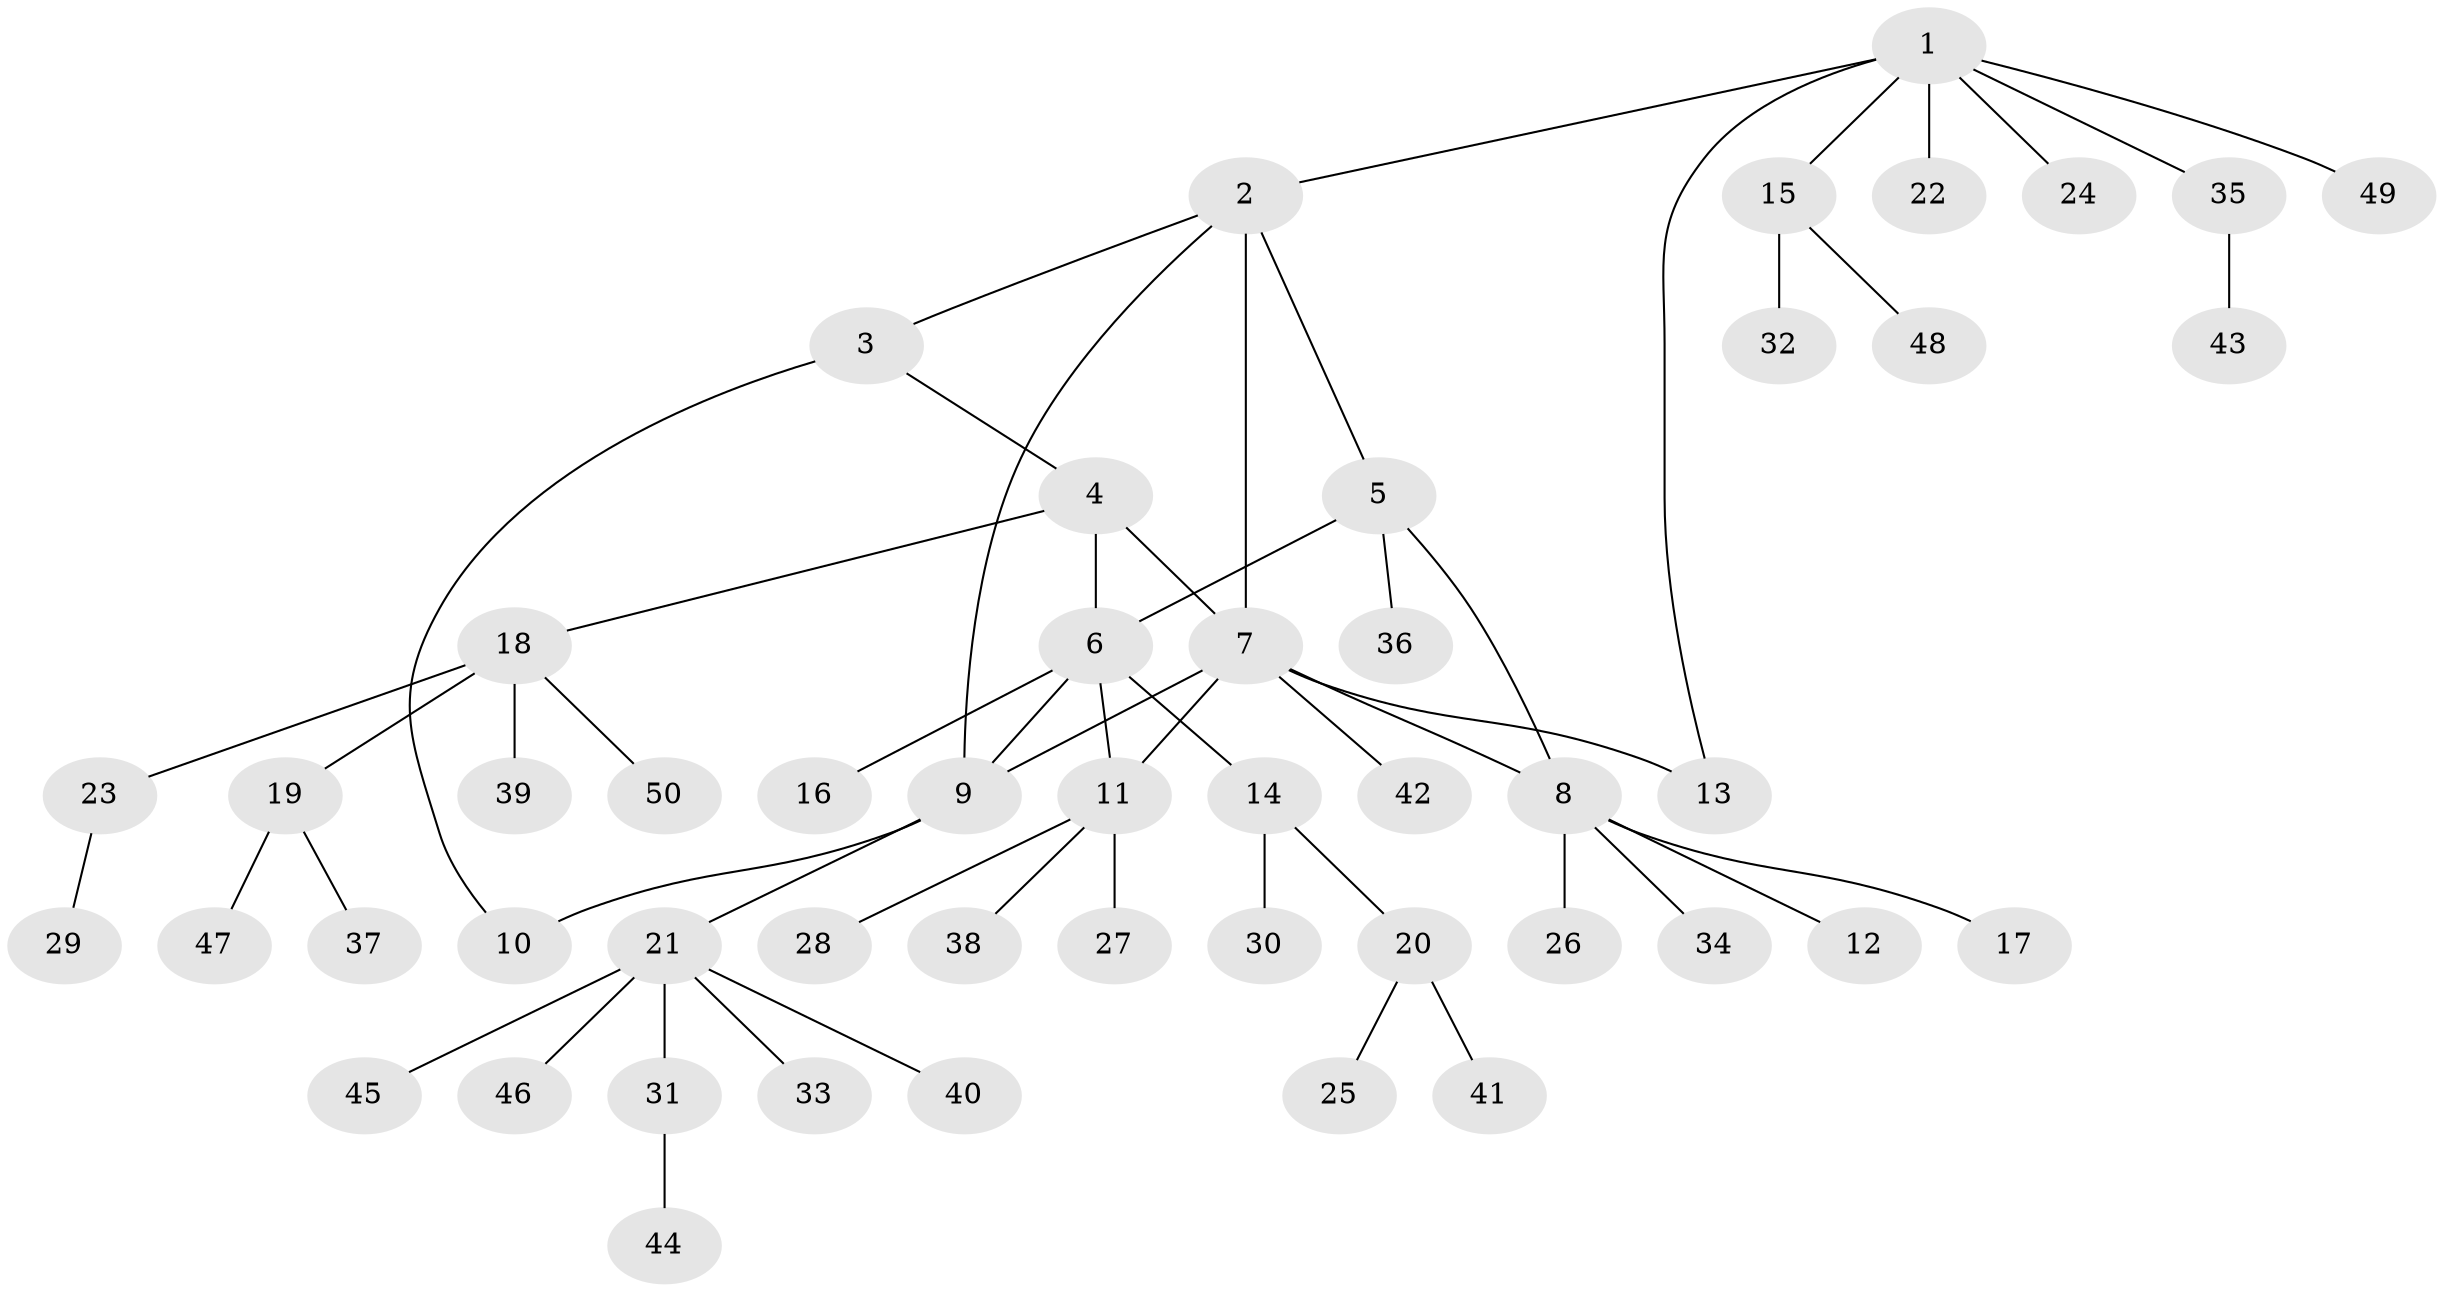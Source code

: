 // coarse degree distribution, {3: 0.25, 1: 0.5, 5: 0.125, 2: 0.125}
// Generated by graph-tools (version 1.1) at 2025/37/03/04/25 23:37:43]
// undirected, 50 vertices, 57 edges
graph export_dot {
  node [color=gray90,style=filled];
  1;
  2;
  3;
  4;
  5;
  6;
  7;
  8;
  9;
  10;
  11;
  12;
  13;
  14;
  15;
  16;
  17;
  18;
  19;
  20;
  21;
  22;
  23;
  24;
  25;
  26;
  27;
  28;
  29;
  30;
  31;
  32;
  33;
  34;
  35;
  36;
  37;
  38;
  39;
  40;
  41;
  42;
  43;
  44;
  45;
  46;
  47;
  48;
  49;
  50;
  1 -- 2;
  1 -- 13;
  1 -- 15;
  1 -- 22;
  1 -- 24;
  1 -- 35;
  1 -- 49;
  2 -- 3;
  2 -- 5;
  2 -- 7;
  2 -- 9;
  3 -- 4;
  3 -- 10;
  4 -- 6;
  4 -- 7;
  4 -- 18;
  5 -- 6;
  5 -- 8;
  5 -- 36;
  6 -- 9;
  6 -- 11;
  6 -- 14;
  6 -- 16;
  7 -- 8;
  7 -- 9;
  7 -- 11;
  7 -- 13;
  7 -- 42;
  8 -- 12;
  8 -- 17;
  8 -- 26;
  8 -- 34;
  9 -- 10;
  9 -- 21;
  11 -- 27;
  11 -- 28;
  11 -- 38;
  14 -- 20;
  14 -- 30;
  15 -- 32;
  15 -- 48;
  18 -- 19;
  18 -- 23;
  18 -- 39;
  18 -- 50;
  19 -- 37;
  19 -- 47;
  20 -- 25;
  20 -- 41;
  21 -- 31;
  21 -- 33;
  21 -- 40;
  21 -- 45;
  21 -- 46;
  23 -- 29;
  31 -- 44;
  35 -- 43;
}
